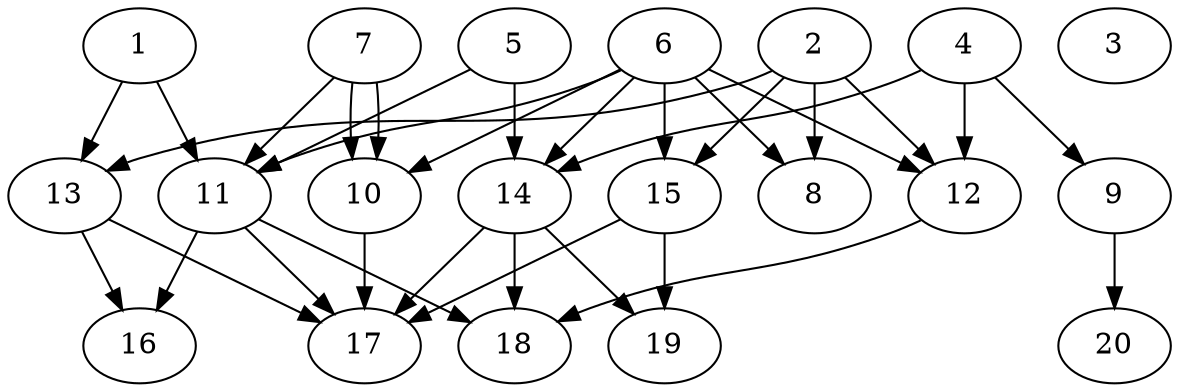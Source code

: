 // DAG automatically generated by daggen at Tue Jul 23 14:25:45 2019
// ./daggen --dot -n 20 --ccr 0.4 --fat 0.7 --regular 0.5 --density 0.6 --mindata 5242880 --maxdata 52428800 
digraph G {
  1 [size="108684800", alpha="0.11", expect_size="43473920"] 
  1 -> 11 [size ="43473920"]
  1 -> 13 [size ="43473920"]
  2 [size="96148480", alpha="0.19", expect_size="38459392"] 
  2 -> 8 [size ="38459392"]
  2 -> 12 [size ="38459392"]
  2 -> 13 [size ="38459392"]
  2 -> 15 [size ="38459392"]
  3 [size="15815680", alpha="0.11", expect_size="6326272"] 
  4 [size="106780160", alpha="0.16", expect_size="42712064"] 
  4 -> 9 [size ="42712064"]
  4 -> 12 [size ="42712064"]
  4 -> 14 [size ="42712064"]
  5 [size="70266880", alpha="0.09", expect_size="28106752"] 
  5 -> 11 [size ="28106752"]
  5 -> 14 [size ="28106752"]
  6 [size="34910720", alpha="0.14", expect_size="13964288"] 
  6 -> 8 [size ="13964288"]
  6 -> 10 [size ="13964288"]
  6 -> 11 [size ="13964288"]
  6 -> 12 [size ="13964288"]
  6 -> 14 [size ="13964288"]
  6 -> 15 [size ="13964288"]
  7 [size="74186240", alpha="0.19", expect_size="29674496"] 
  7 -> 10 [size ="29674496"]
  7 -> 10 [size ="29674496"]
  7 -> 11 [size ="29674496"]
  8 [size="77716480", alpha="0.06", expect_size="31086592"] 
  9 [size="90769920", alpha="0.19", expect_size="36307968"] 
  9 -> 20 [size ="36307968"]
  10 [size="17991680", alpha="0.09", expect_size="7196672"] 
  10 -> 17 [size ="7196672"]
  11 [size="115005440", alpha="0.04", expect_size="46002176"] 
  11 -> 16 [size ="46002176"]
  11 -> 17 [size ="46002176"]
  11 -> 18 [size ="46002176"]
  12 [size="63165440", alpha="0.14", expect_size="25266176"] 
  12 -> 18 [size ="25266176"]
  13 [size="59217920", alpha="0.03", expect_size="23687168"] 
  13 -> 16 [size ="23687168"]
  13 -> 17 [size ="23687168"]
  14 [size="122613760", alpha="0.03", expect_size="49045504"] 
  14 -> 17 [size ="49045504"]
  14 -> 18 [size ="49045504"]
  14 -> 19 [size ="49045504"]
  15 [size="96578560", alpha="0.02", expect_size="38631424"] 
  15 -> 17 [size ="38631424"]
  15 -> 19 [size ="38631424"]
  16 [size="30940160", alpha="0.02", expect_size="12376064"] 
  17 [size="115325440", alpha="0.01", expect_size="46130176"] 
  18 [size="107998720", alpha="0.08", expect_size="43199488"] 
  19 [size="24330240", alpha="0.15", expect_size="9732096"] 
  20 [size="18114560", alpha="0.09", expect_size="7245824"] 
}
